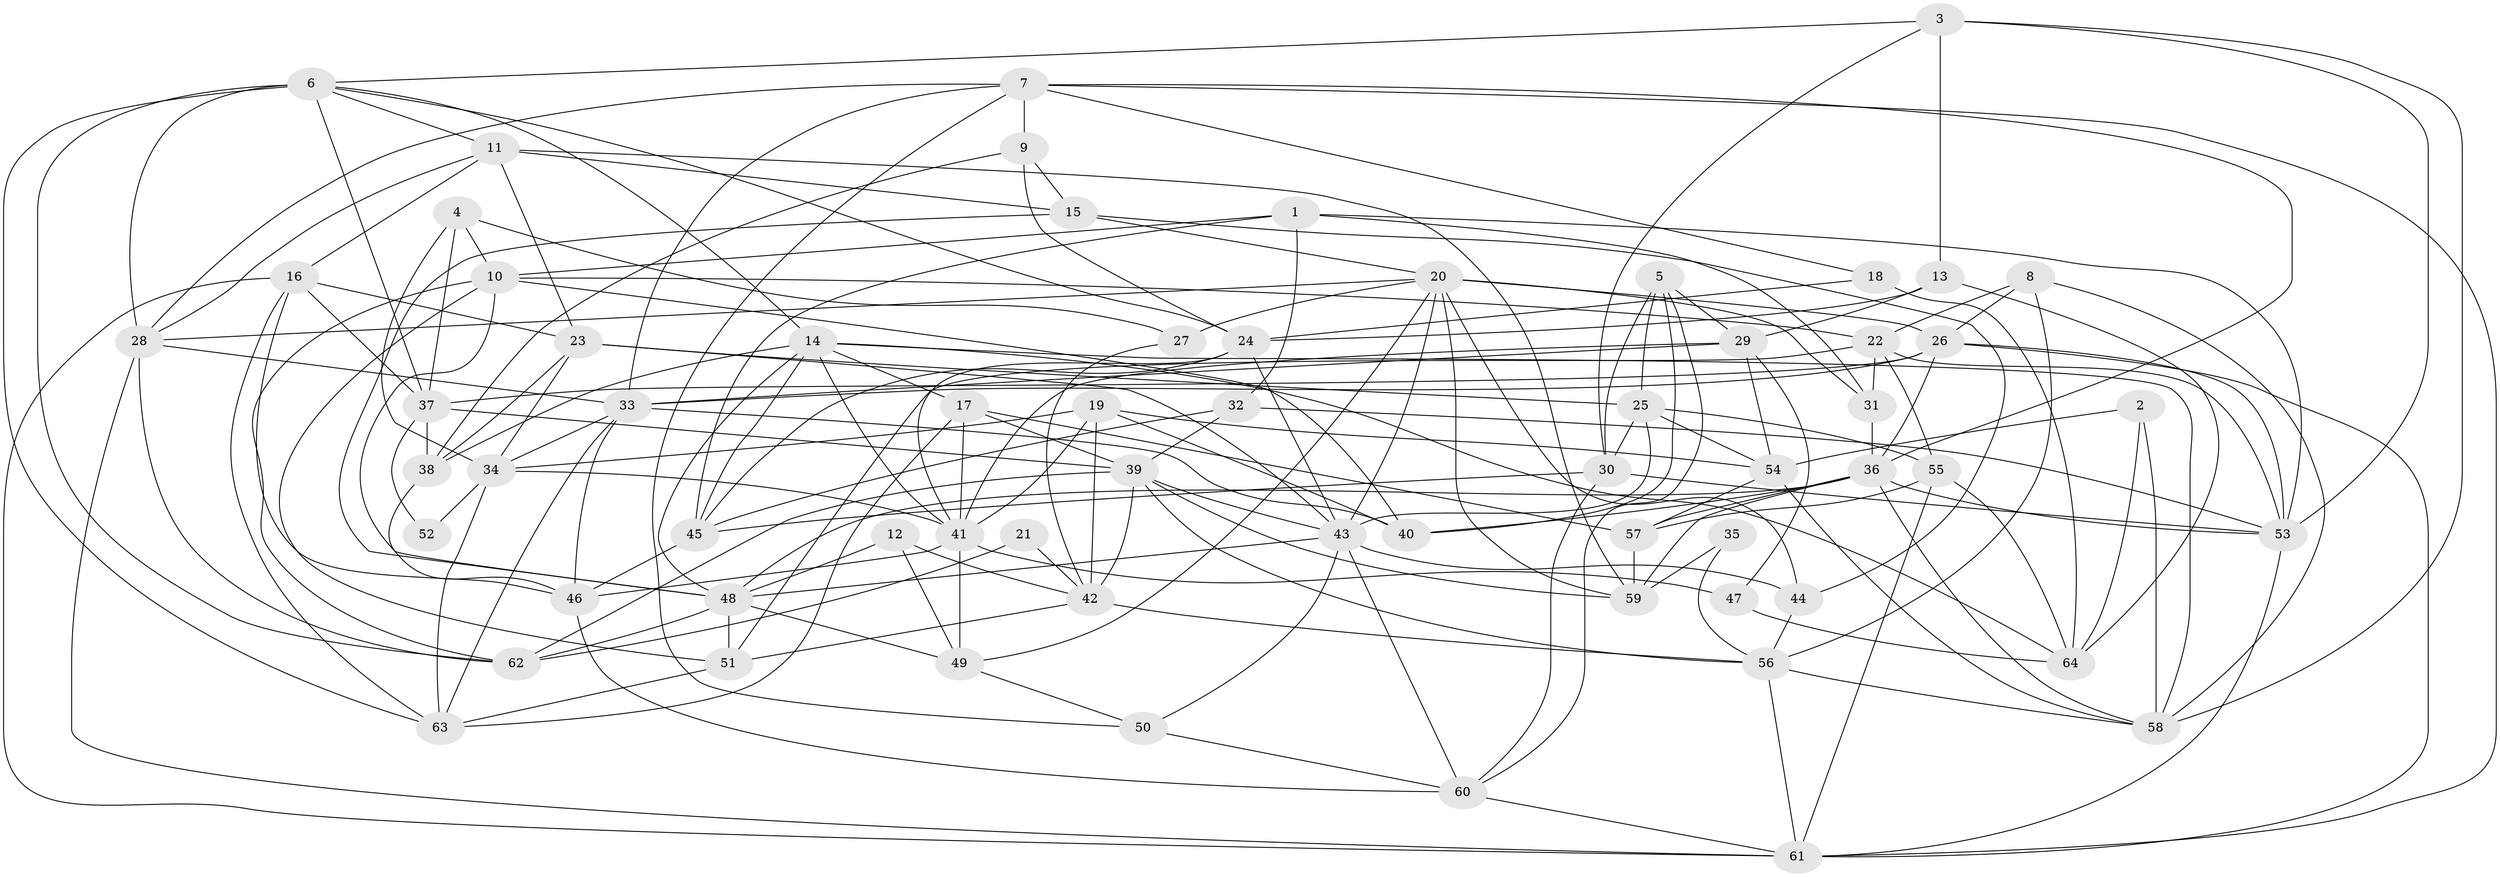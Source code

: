 // original degree distribution, {4: 0.25984251968503935, 3: 0.3228346456692913, 2: 0.10236220472440945, 5: 0.15748031496062992, 6: 0.12598425196850394, 9: 0.007874015748031496, 7: 0.015748031496062992, 8: 0.007874015748031496}
// Generated by graph-tools (version 1.1) at 2025/50/03/09/25 03:50:11]
// undirected, 64 vertices, 183 edges
graph export_dot {
graph [start="1"]
  node [color=gray90,style=filled];
  1;
  2;
  3;
  4;
  5;
  6;
  7;
  8;
  9;
  10;
  11;
  12;
  13;
  14;
  15;
  16;
  17;
  18;
  19;
  20;
  21;
  22;
  23;
  24;
  25;
  26;
  27;
  28;
  29;
  30;
  31;
  32;
  33;
  34;
  35;
  36;
  37;
  38;
  39;
  40;
  41;
  42;
  43;
  44;
  45;
  46;
  47;
  48;
  49;
  50;
  51;
  52;
  53;
  54;
  55;
  56;
  57;
  58;
  59;
  60;
  61;
  62;
  63;
  64;
  1 -- 10 [weight=1.0];
  1 -- 31 [weight=1.0];
  1 -- 32 [weight=1.0];
  1 -- 45 [weight=1.0];
  1 -- 53 [weight=1.0];
  2 -- 54 [weight=1.0];
  2 -- 58 [weight=1.0];
  2 -- 64 [weight=1.0];
  3 -- 6 [weight=1.0];
  3 -- 13 [weight=1.0];
  3 -- 30 [weight=1.0];
  3 -- 53 [weight=1.0];
  3 -- 58 [weight=1.0];
  4 -- 10 [weight=1.0];
  4 -- 27 [weight=1.0];
  4 -- 34 [weight=1.0];
  4 -- 37 [weight=1.0];
  5 -- 25 [weight=1.0];
  5 -- 29 [weight=1.0];
  5 -- 30 [weight=1.0];
  5 -- 40 [weight=1.0];
  5 -- 60 [weight=1.0];
  6 -- 11 [weight=1.0];
  6 -- 14 [weight=1.0];
  6 -- 24 [weight=1.0];
  6 -- 28 [weight=1.0];
  6 -- 37 [weight=1.0];
  6 -- 62 [weight=1.0];
  6 -- 63 [weight=1.0];
  7 -- 9 [weight=1.0];
  7 -- 18 [weight=1.0];
  7 -- 28 [weight=1.0];
  7 -- 33 [weight=1.0];
  7 -- 36 [weight=1.0];
  7 -- 50 [weight=1.0];
  7 -- 61 [weight=1.0];
  8 -- 22 [weight=1.0];
  8 -- 26 [weight=1.0];
  8 -- 56 [weight=1.0];
  8 -- 58 [weight=1.0];
  9 -- 15 [weight=1.0];
  9 -- 24 [weight=1.0];
  9 -- 38 [weight=1.0];
  10 -- 22 [weight=1.0];
  10 -- 40 [weight=1.0];
  10 -- 48 [weight=1.0];
  10 -- 51 [weight=1.0];
  10 -- 62 [weight=1.0];
  11 -- 15 [weight=1.0];
  11 -- 16 [weight=1.0];
  11 -- 23 [weight=1.0];
  11 -- 28 [weight=1.0];
  11 -- 59 [weight=1.0];
  12 -- 42 [weight=1.0];
  12 -- 48 [weight=1.0];
  12 -- 49 [weight=1.0];
  13 -- 24 [weight=1.0];
  13 -- 29 [weight=1.0];
  13 -- 64 [weight=1.0];
  14 -- 17 [weight=1.0];
  14 -- 38 [weight=1.0];
  14 -- 41 [weight=1.0];
  14 -- 45 [weight=1.0];
  14 -- 48 [weight=1.0];
  14 -- 58 [weight=1.0];
  14 -- 64 [weight=1.0];
  15 -- 20 [weight=1.0];
  15 -- 44 [weight=1.0];
  15 -- 48 [weight=1.0];
  16 -- 23 [weight=1.0];
  16 -- 37 [weight=1.0];
  16 -- 46 [weight=1.0];
  16 -- 61 [weight=1.0];
  16 -- 63 [weight=1.0];
  17 -- 39 [weight=1.0];
  17 -- 41 [weight=1.0];
  17 -- 57 [weight=1.0];
  17 -- 63 [weight=1.0];
  18 -- 24 [weight=1.0];
  18 -- 64 [weight=1.0];
  19 -- 34 [weight=1.0];
  19 -- 40 [weight=1.0];
  19 -- 41 [weight=1.0];
  19 -- 42 [weight=1.0];
  19 -- 54 [weight=1.0];
  20 -- 26 [weight=1.0];
  20 -- 27 [weight=1.0];
  20 -- 28 [weight=1.0];
  20 -- 31 [weight=1.0];
  20 -- 43 [weight=1.0];
  20 -- 44 [weight=2.0];
  20 -- 49 [weight=1.0];
  20 -- 59 [weight=1.0];
  21 -- 42 [weight=1.0];
  21 -- 62 [weight=1.0];
  22 -- 31 [weight=1.0];
  22 -- 51 [weight=1.0];
  22 -- 53 [weight=1.0];
  22 -- 55 [weight=1.0];
  23 -- 25 [weight=1.0];
  23 -- 34 [weight=1.0];
  23 -- 38 [weight=1.0];
  23 -- 43 [weight=1.0];
  24 -- 41 [weight=1.0];
  24 -- 43 [weight=1.0];
  24 -- 45 [weight=1.0];
  25 -- 30 [weight=1.0];
  25 -- 43 [weight=1.0];
  25 -- 54 [weight=1.0];
  25 -- 55 [weight=1.0];
  26 -- 33 [weight=1.0];
  26 -- 36 [weight=1.0];
  26 -- 37 [weight=1.0];
  26 -- 53 [weight=1.0];
  26 -- 61 [weight=1.0];
  27 -- 42 [weight=1.0];
  28 -- 33 [weight=2.0];
  28 -- 61 [weight=1.0];
  28 -- 62 [weight=1.0];
  29 -- 33 [weight=1.0];
  29 -- 41 [weight=1.0];
  29 -- 47 [weight=1.0];
  29 -- 54 [weight=1.0];
  30 -- 45 [weight=1.0];
  30 -- 53 [weight=1.0];
  30 -- 60 [weight=1.0];
  31 -- 36 [weight=1.0];
  32 -- 39 [weight=1.0];
  32 -- 45 [weight=1.0];
  32 -- 53 [weight=1.0];
  33 -- 34 [weight=1.0];
  33 -- 40 [weight=1.0];
  33 -- 46 [weight=1.0];
  33 -- 63 [weight=1.0];
  34 -- 41 [weight=1.0];
  34 -- 52 [weight=1.0];
  34 -- 63 [weight=1.0];
  35 -- 56 [weight=1.0];
  35 -- 59 [weight=1.0];
  36 -- 40 [weight=1.0];
  36 -- 48 [weight=1.0];
  36 -- 53 [weight=1.0];
  36 -- 57 [weight=1.0];
  36 -- 58 [weight=1.0];
  36 -- 59 [weight=1.0];
  37 -- 38 [weight=1.0];
  37 -- 39 [weight=1.0];
  37 -- 52 [weight=1.0];
  38 -- 46 [weight=1.0];
  39 -- 42 [weight=2.0];
  39 -- 43 [weight=1.0];
  39 -- 56 [weight=1.0];
  39 -- 59 [weight=1.0];
  39 -- 62 [weight=1.0];
  41 -- 46 [weight=1.0];
  41 -- 47 [weight=1.0];
  41 -- 49 [weight=1.0];
  42 -- 51 [weight=1.0];
  42 -- 56 [weight=1.0];
  43 -- 44 [weight=1.0];
  43 -- 48 [weight=1.0];
  43 -- 50 [weight=1.0];
  43 -- 60 [weight=1.0];
  44 -- 56 [weight=1.0];
  45 -- 46 [weight=1.0];
  46 -- 60 [weight=1.0];
  47 -- 64 [weight=1.0];
  48 -- 49 [weight=1.0];
  48 -- 51 [weight=1.0];
  48 -- 62 [weight=1.0];
  49 -- 50 [weight=1.0];
  50 -- 60 [weight=1.0];
  51 -- 63 [weight=1.0];
  53 -- 61 [weight=1.0];
  54 -- 57 [weight=1.0];
  54 -- 58 [weight=1.0];
  55 -- 57 [weight=1.0];
  55 -- 61 [weight=1.0];
  55 -- 64 [weight=1.0];
  56 -- 58 [weight=1.0];
  56 -- 61 [weight=1.0];
  57 -- 59 [weight=1.0];
  60 -- 61 [weight=1.0];
}
